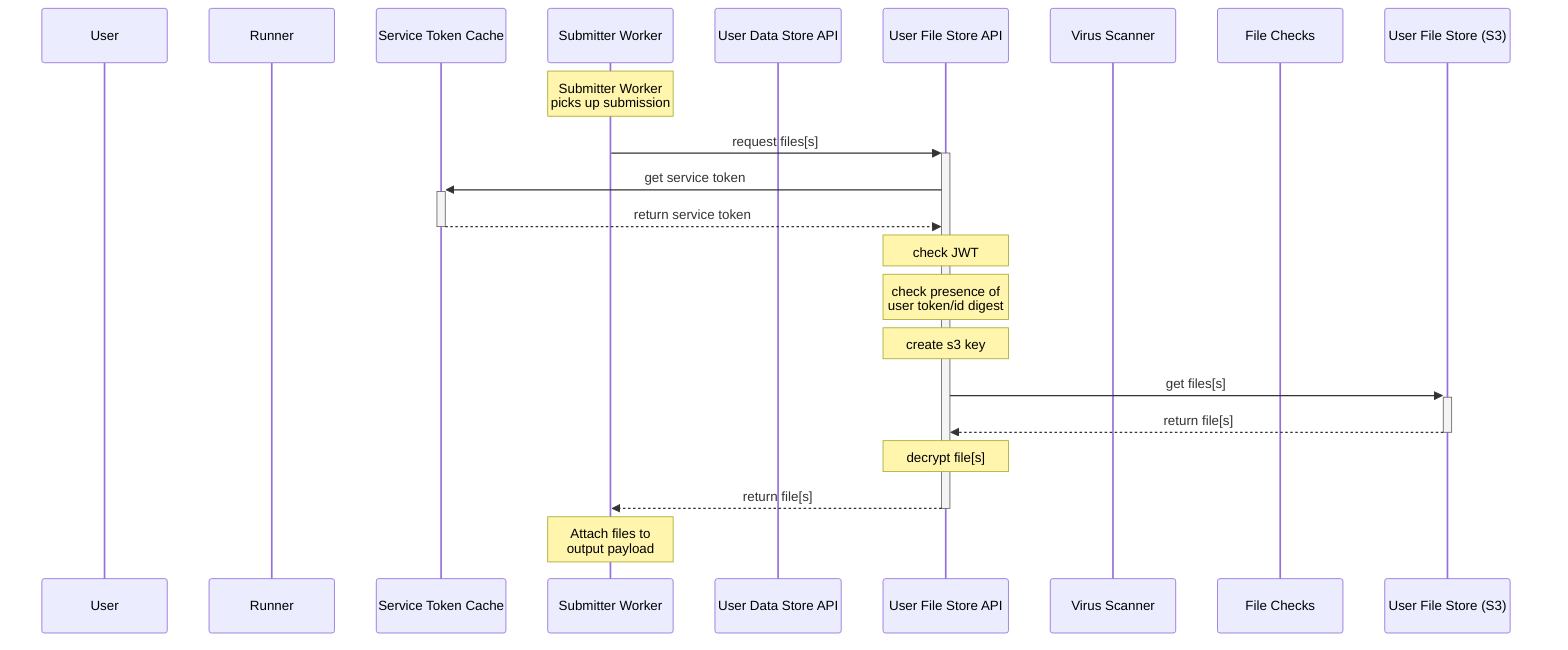 sequenceDiagram
%% width:1200
%% height:2400

participant U as User
participant R as Runner
participant STC as Service Token Cache
participant SW as Submitter Worker
participant DS as User Data Store API
participant FS as User File Store API
participant VS as Virus Scanner
participant FC as File Checks
participant S3 as User File Store (S3)


Note over SW: Submitter Worker<br>picks up submission

SW->>+FS:request files[s]

FS->>+STC: get service token
STC-->>-FS: return service token

Note over FS: check JWT
Note over FS: check presence of <br>user token/id digest
Note over FS: create s3 key

FS->>+S3:get files[s]
S3-->>-FS:return file[s]

Note over FS: decrypt file[s]

FS-->>-SW:return file[s]

Note over SW: Attach files to<br> output payload